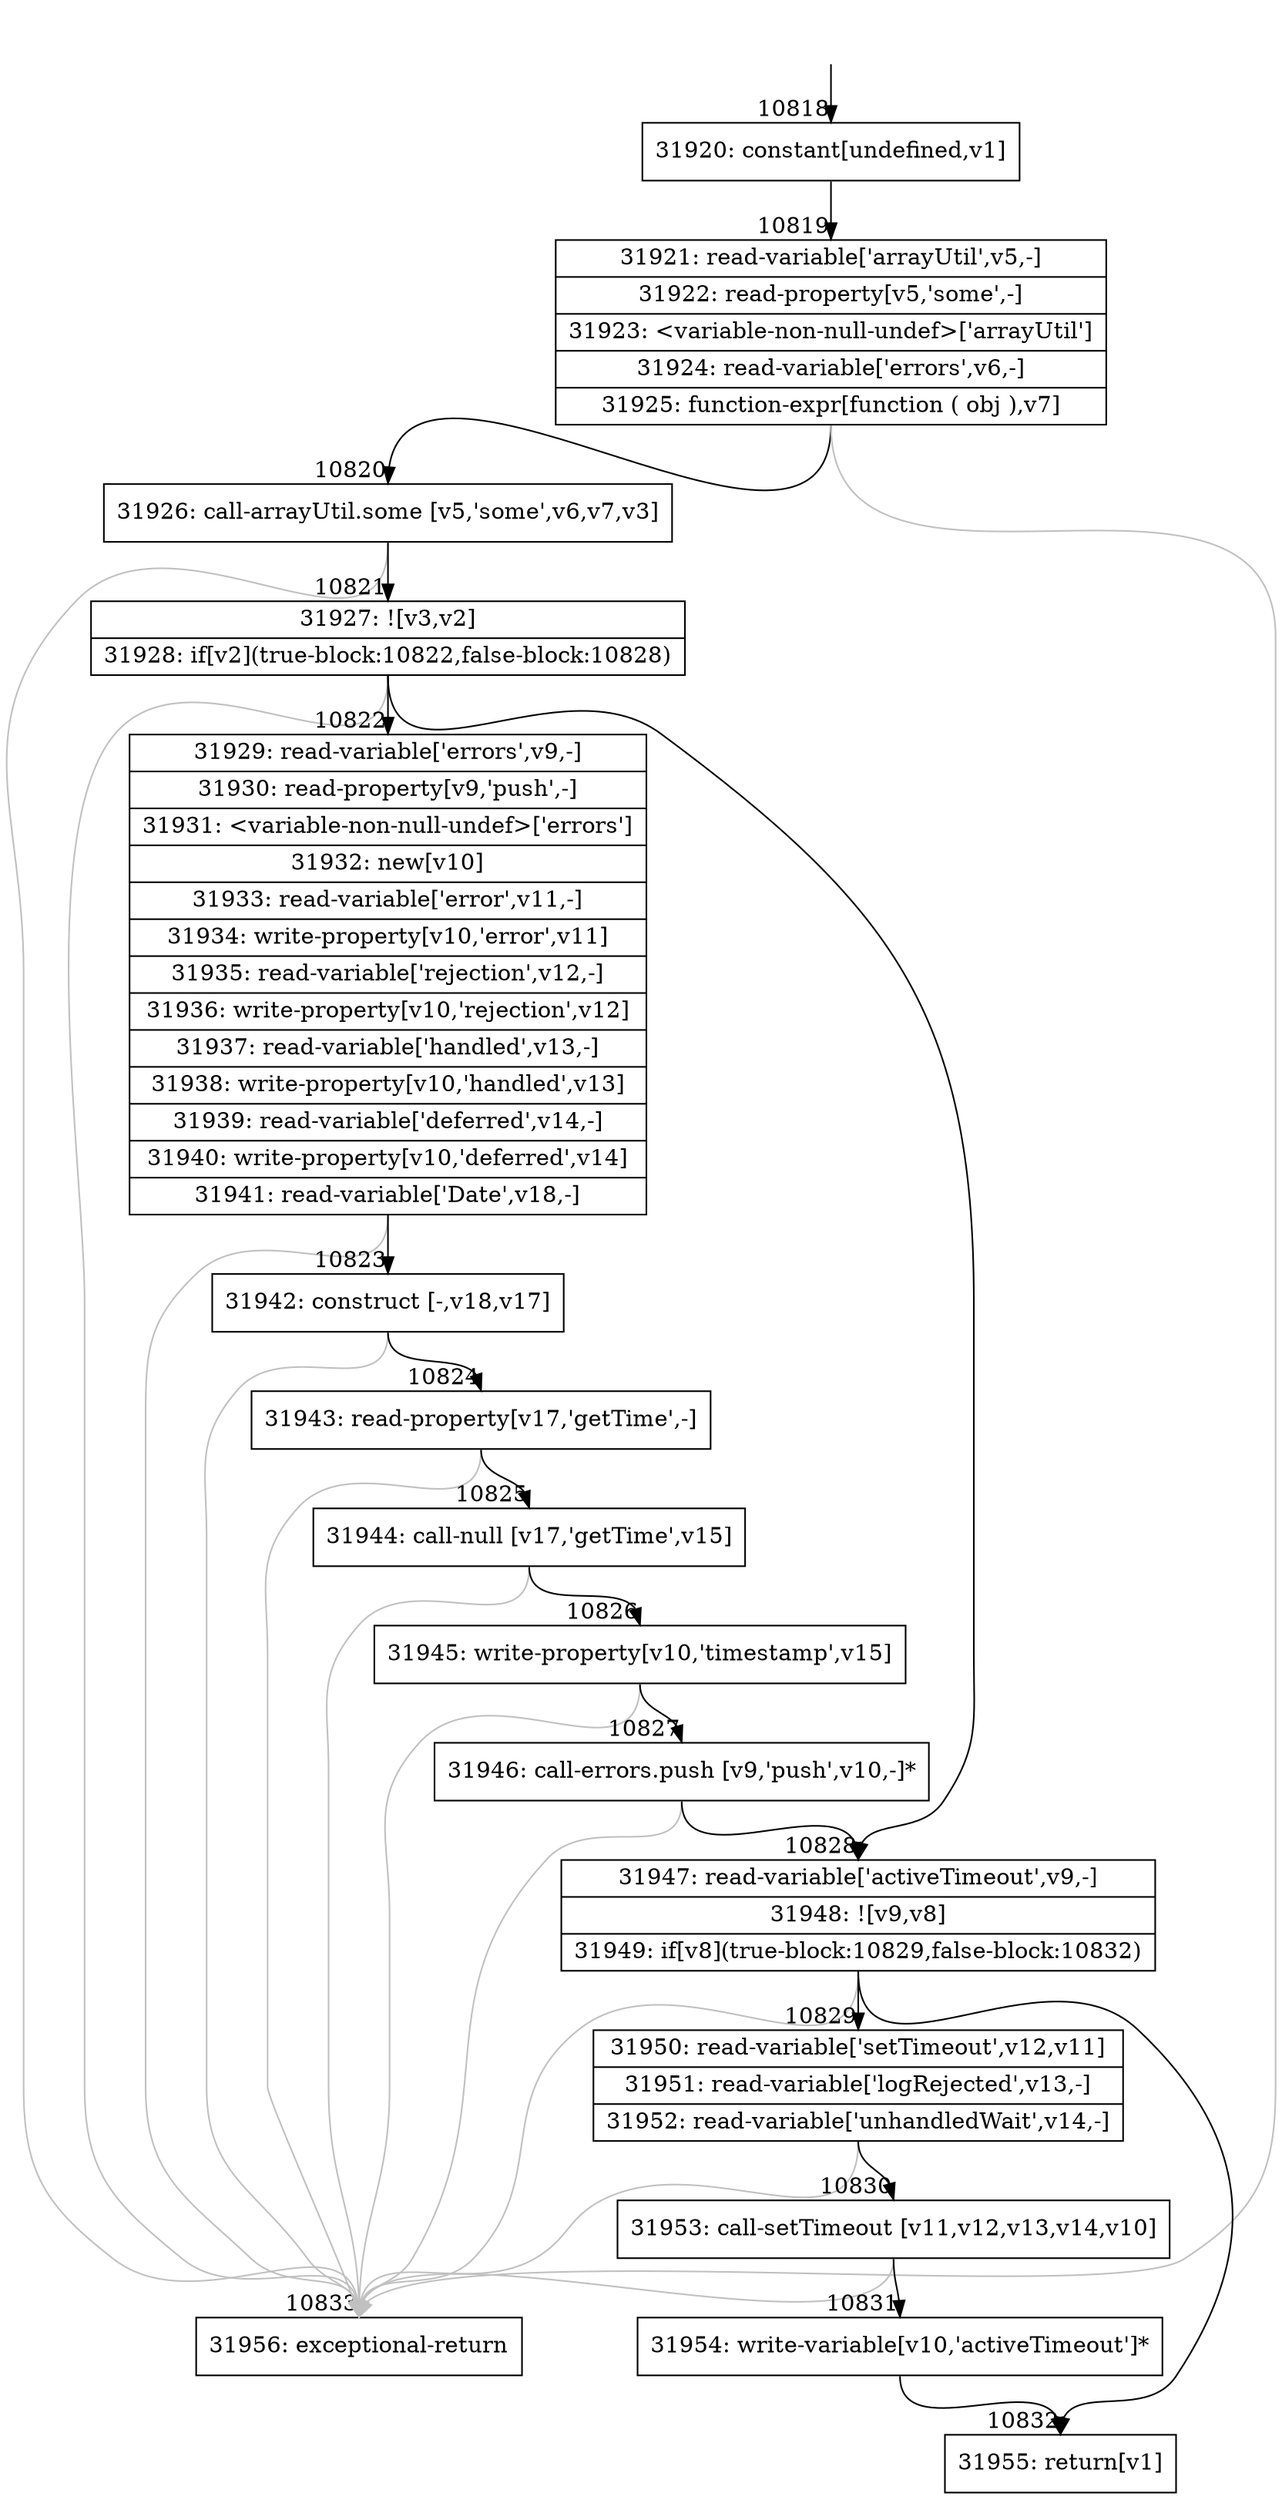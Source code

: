 digraph {
rankdir="TD"
BB_entry792[shape=none,label=""];
BB_entry792 -> BB10818 [tailport=s, headport=n, headlabel="    10818"]
BB10818 [shape=record label="{31920: constant[undefined,v1]}" ] 
BB10818 -> BB10819 [tailport=s, headport=n, headlabel="      10819"]
BB10819 [shape=record label="{31921: read-variable['arrayUtil',v5,-]|31922: read-property[v5,'some',-]|31923: \<variable-non-null-undef\>['arrayUtil']|31924: read-variable['errors',v6,-]|31925: function-expr[function ( obj ),v7]}" ] 
BB10819 -> BB10820 [tailport=s, headport=n, headlabel="      10820"]
BB10819 -> BB10833 [tailport=s, headport=n, color=gray, headlabel="      10833"]
BB10820 [shape=record label="{31926: call-arrayUtil.some [v5,'some',v6,v7,v3]}" ] 
BB10820 -> BB10821 [tailport=s, headport=n, headlabel="      10821"]
BB10820 -> BB10833 [tailport=s, headport=n, color=gray]
BB10821 [shape=record label="{31927: ![v3,v2]|31928: if[v2](true-block:10822,false-block:10828)}" ] 
BB10821 -> BB10822 [tailport=s, headport=n, headlabel="      10822"]
BB10821 -> BB10828 [tailport=s, headport=n, headlabel="      10828"]
BB10821 -> BB10833 [tailport=s, headport=n, color=gray]
BB10822 [shape=record label="{31929: read-variable['errors',v9,-]|31930: read-property[v9,'push',-]|31931: \<variable-non-null-undef\>['errors']|31932: new[v10]|31933: read-variable['error',v11,-]|31934: write-property[v10,'error',v11]|31935: read-variable['rejection',v12,-]|31936: write-property[v10,'rejection',v12]|31937: read-variable['handled',v13,-]|31938: write-property[v10,'handled',v13]|31939: read-variable['deferred',v14,-]|31940: write-property[v10,'deferred',v14]|31941: read-variable['Date',v18,-]}" ] 
BB10822 -> BB10823 [tailport=s, headport=n, headlabel="      10823"]
BB10822 -> BB10833 [tailport=s, headport=n, color=gray]
BB10823 [shape=record label="{31942: construct [-,v18,v17]}" ] 
BB10823 -> BB10824 [tailport=s, headport=n, headlabel="      10824"]
BB10823 -> BB10833 [tailport=s, headport=n, color=gray]
BB10824 [shape=record label="{31943: read-property[v17,'getTime',-]}" ] 
BB10824 -> BB10825 [tailport=s, headport=n, headlabel="      10825"]
BB10824 -> BB10833 [tailport=s, headport=n, color=gray]
BB10825 [shape=record label="{31944: call-null [v17,'getTime',v15]}" ] 
BB10825 -> BB10826 [tailport=s, headport=n, headlabel="      10826"]
BB10825 -> BB10833 [tailport=s, headport=n, color=gray]
BB10826 [shape=record label="{31945: write-property[v10,'timestamp',v15]}" ] 
BB10826 -> BB10827 [tailport=s, headport=n, headlabel="      10827"]
BB10826 -> BB10833 [tailport=s, headport=n, color=gray]
BB10827 [shape=record label="{31946: call-errors.push [v9,'push',v10,-]*}" ] 
BB10827 -> BB10828 [tailport=s, headport=n]
BB10827 -> BB10833 [tailport=s, headport=n, color=gray]
BB10828 [shape=record label="{31947: read-variable['activeTimeout',v9,-]|31948: ![v9,v8]|31949: if[v8](true-block:10829,false-block:10832)}" ] 
BB10828 -> BB10829 [tailport=s, headport=n, headlabel="      10829"]
BB10828 -> BB10832 [tailport=s, headport=n, headlabel="      10832"]
BB10828 -> BB10833 [tailport=s, headport=n, color=gray]
BB10829 [shape=record label="{31950: read-variable['setTimeout',v12,v11]|31951: read-variable['logRejected',v13,-]|31952: read-variable['unhandledWait',v14,-]}" ] 
BB10829 -> BB10830 [tailport=s, headport=n, headlabel="      10830"]
BB10829 -> BB10833 [tailport=s, headport=n, color=gray]
BB10830 [shape=record label="{31953: call-setTimeout [v11,v12,v13,v14,v10]}" ] 
BB10830 -> BB10831 [tailport=s, headport=n, headlabel="      10831"]
BB10830 -> BB10833 [tailport=s, headport=n, color=gray]
BB10831 [shape=record label="{31954: write-variable[v10,'activeTimeout']*}" ] 
BB10831 -> BB10832 [tailport=s, headport=n]
BB10832 [shape=record label="{31955: return[v1]}" ] 
BB10833 [shape=record label="{31956: exceptional-return}" ] 
//#$~ 15270
}
